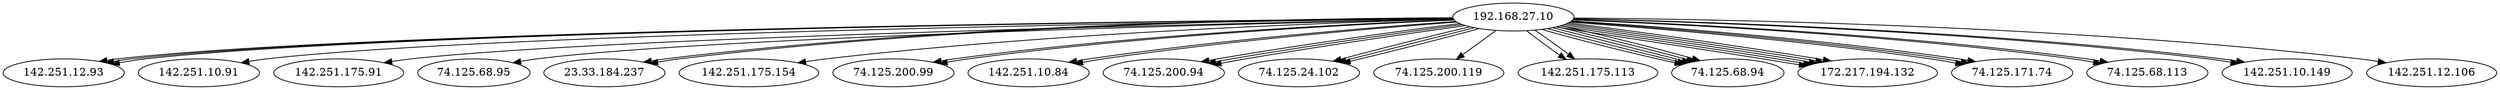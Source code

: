 digraph NWTraffic_update {
  "192.168.27.10" [degree=161, in_degree=0, out_degree=161, activity_score=1.00, total_connections=161];
  "142.251.12.93" [degree=3, in_degree=3, out_degree=0, activity_score=0.27, total_connections=3];
  "192.168.27.10" -> "142.251.12.93" [protocol_UNKNOWN=0.00,protocol_TCP=1.00,protocol_UDP=0.00,protocol_ICMP=0.00,timestamp_sin=0.69,timestamp_cos=-0.72,src_port_type=0.50,dst_port_type=0.00,conn_state_successful=0.00,conn_state_rejected_reset=1.00,conn_state_partial=0.00,conn_state_suspicious=0.00,conn_state_other=0.00,local_orig=1.00,local_resp=0.00,history_length=0.30,orig_bytes=0.00,resp_bytes=0.00,orig_pkts=0.08,resp_pkts=0.05,orig_ip_bytes=0.33,resp_ip_bytes=0.28,service_HTTP=0.00,service_FTP=0.00,service_SSH=0.00,service_DNS=0.00,service_UNKNOWN=1.00  ];
  "192.168.27.10" [degree=161, in_degree=0, out_degree=161, activity_score=1.00, total_connections=161];
  "142.251.10.91" [degree=1, in_degree=1, out_degree=0, activity_score=0.10, total_connections=1];
  "192.168.27.10" -> "142.251.10.91" [protocol_UNKNOWN=0.00,protocol_TCP=1.00,protocol_UDP=0.00,protocol_ICMP=0.00,timestamp_sin=0.69,timestamp_cos=-0.72,src_port_type=1.00,dst_port_type=0.00,conn_state_successful=0.00,conn_state_rejected_reset=1.00,conn_state_partial=0.00,conn_state_suspicious=0.00,conn_state_other=0.00,local_orig=1.00,local_resp=0.00,history_length=0.30,orig_bytes=0.00,resp_bytes=0.00,orig_pkts=0.08,resp_pkts=0.05,orig_ip_bytes=0.33,resp_ip_bytes=0.28,service_HTTP=0.00,service_FTP=0.00,service_SSH=0.00,service_DNS=0.00,service_UNKNOWN=1.00  ];
  "192.168.27.10" [degree=161, in_degree=0, out_degree=161, activity_score=1.00, total_connections=161];
  "142.251.12.93" [degree=3, in_degree=3, out_degree=0, activity_score=0.27, total_connections=3];
  "192.168.27.10" -> "142.251.12.93" [protocol_UNKNOWN=0.00,protocol_TCP=1.00,protocol_UDP=0.00,protocol_ICMP=0.00,timestamp_sin=0.69,timestamp_cos=-0.72,src_port_type=0.50,dst_port_type=0.00,conn_state_successful=1.00,conn_state_rejected_reset=0.00,conn_state_partial=0.00,conn_state_suspicious=0.00,conn_state_other=0.00,local_orig=1.00,local_resp=0.00,history_length=0.80,orig_bytes=0.57,resp_bytes=0.66,orig_pkts=0.22,resp_pkts=0.22,orig_ip_bytes=0.59,resp_ip_bytes=0.67,service_HTTP=0.00,service_FTP=0.00,service_SSH=0.00,service_DNS=0.00,service_UNKNOWN=1.00  ];
  "192.168.27.10" [degree=161, in_degree=0, out_degree=161, activity_score=1.00, total_connections=161];
  "142.251.175.91" [degree=1, in_degree=1, out_degree=0, activity_score=0.10, total_connections=1];
  "192.168.27.10" -> "142.251.175.91" [protocol_UNKNOWN=0.00,protocol_TCP=1.00,protocol_UDP=0.00,protocol_ICMP=0.00,timestamp_sin=0.69,timestamp_cos=-0.72,src_port_type=0.50,dst_port_type=0.00,conn_state_successful=1.00,conn_state_rejected_reset=0.00,conn_state_partial=0.00,conn_state_suspicious=0.00,conn_state_other=0.00,local_orig=1.00,local_resp=0.00,history_length=0.90,orig_bytes=0.55,resp_bytes=0.65,orig_pkts=0.20,resp_pkts=0.21,orig_ip_bytes=0.57,resp_ip_bytes=0.66,service_HTTP=0.00,service_FTP=0.00,service_SSH=0.00,service_DNS=0.00,service_UNKNOWN=1.00  ];
  "192.168.27.10" [degree=161, in_degree=0, out_degree=161, activity_score=1.00, total_connections=161];
  "74.125.68.95" [degree=1, in_degree=1, out_degree=0, activity_score=0.10, total_connections=1];
  "192.168.27.10" -> "74.125.68.95" [protocol_UNKNOWN=0.00,protocol_TCP=1.00,protocol_UDP=0.00,protocol_ICMP=0.00,timestamp_sin=0.69,timestamp_cos=-0.72,src_port_type=0.50,dst_port_type=0.00,conn_state_successful=1.00,conn_state_rejected_reset=0.00,conn_state_partial=0.00,conn_state_suspicious=0.00,conn_state_other=0.00,local_orig=1.00,local_resp=0.00,history_length=0.90,orig_bytes=0.55,resp_bytes=0.63,orig_pkts=0.20,resp_pkts=0.20,orig_ip_bytes=0.57,resp_ip_bytes=0.64,service_HTTP=0.00,service_FTP=0.00,service_SSH=0.00,service_DNS=0.00,service_UNKNOWN=1.00  ];
  "192.168.27.10" [degree=161, in_degree=0, out_degree=161, activity_score=1.00, total_connections=161];
  "23.33.184.237" [degree=4, in_degree=4, out_degree=0, activity_score=0.34, total_connections=4];
  "192.168.27.10" -> "23.33.184.237" [protocol_UNKNOWN=0.00,protocol_TCP=1.00,protocol_UDP=0.00,protocol_ICMP=0.00,timestamp_sin=0.69,timestamp_cos=-0.72,src_port_type=0.50,dst_port_type=0.00,conn_state_successful=1.00,conn_state_rejected_reset=0.00,conn_state_partial=0.00,conn_state_suspicious=0.00,conn_state_other=0.00,local_orig=1.00,local_resp=0.00,history_length=0.60,orig_bytes=0.00,resp_bytes=0.00,orig_pkts=0.13,resp_pkts=0.10,orig_ip_bytes=0.40,resp_ip_bytes=0.35,service_HTTP=0.00,service_FTP=0.00,service_SSH=0.00,service_DNS=0.00,service_UNKNOWN=1.00  ];
  "192.168.27.10" [degree=161, in_degree=0, out_degree=161, activity_score=1.00, total_connections=161];
  "23.33.184.237" [degree=4, in_degree=4, out_degree=0, activity_score=0.34, total_connections=4];
  "192.168.27.10" -> "23.33.184.237" [protocol_UNKNOWN=0.00,protocol_TCP=1.00,protocol_UDP=0.00,protocol_ICMP=0.00,timestamp_sin=0.69,timestamp_cos=-0.72,src_port_type=0.50,dst_port_type=0.00,conn_state_successful=1.00,conn_state_rejected_reset=0.00,conn_state_partial=0.00,conn_state_suspicious=0.00,conn_state_other=0.00,local_orig=1.00,local_resp=0.00,history_length=0.60,orig_bytes=0.00,resp_bytes=0.00,orig_pkts=0.12,resp_pkts=0.10,orig_ip_bytes=0.38,resp_ip_bytes=0.35,service_HTTP=0.00,service_FTP=0.00,service_SSH=0.00,service_DNS=0.00,service_UNKNOWN=1.00  ];
  "192.168.27.10" [degree=161, in_degree=0, out_degree=161, activity_score=1.00, total_connections=161];
  "142.251.175.154" [degree=1, in_degree=1, out_degree=0, activity_score=0.10, total_connections=1];
  "192.168.27.10" -> "142.251.175.154" [protocol_UNKNOWN=0.00,protocol_TCP=1.00,protocol_UDP=0.00,protocol_ICMP=0.00,timestamp_sin=0.69,timestamp_cos=-0.72,src_port_type=0.50,dst_port_type=0.00,conn_state_successful=0.00,conn_state_rejected_reset=1.00,conn_state_partial=0.00,conn_state_suspicious=0.00,conn_state_other=0.00,local_orig=1.00,local_resp=0.00,history_length=0.30,orig_bytes=0.00,resp_bytes=0.00,orig_pkts=0.08,resp_pkts=0.05,orig_ip_bytes=0.33,resp_ip_bytes=0.28,service_HTTP=0.00,service_FTP=0.00,service_SSH=0.00,service_DNS=0.00,service_UNKNOWN=1.00  ];
  "192.168.27.10" [degree=161, in_degree=0, out_degree=161, activity_score=1.00, total_connections=161];
  "74.125.200.99" [degree=2, in_degree=2, out_degree=0, activity_score=0.19, total_connections=2];
  "192.168.27.10" -> "74.125.200.99" [protocol_UNKNOWN=0.00,protocol_TCP=1.00,protocol_UDP=0.00,protocol_ICMP=0.00,timestamp_sin=0.69,timestamp_cos=-0.72,src_port_type=1.00,dst_port_type=0.00,conn_state_successful=0.00,conn_state_rejected_reset=1.00,conn_state_partial=0.00,conn_state_suspicious=0.00,conn_state_other=0.00,local_orig=1.00,local_resp=0.00,history_length=0.60,orig_bytes=0.00,resp_bytes=0.00,orig_pkts=0.10,resp_pkts=0.10,orig_ip_bytes=0.36,resp_ip_bytes=0.35,service_HTTP=0.00,service_FTP=0.00,service_SSH=0.00,service_DNS=0.00,service_UNKNOWN=1.00  ];
  "192.168.27.10" [degree=161, in_degree=0, out_degree=161, activity_score=1.00, total_connections=161];
  "142.251.10.84" [degree=2, in_degree=2, out_degree=0, activity_score=0.19, total_connections=2];
  "192.168.27.10" -> "142.251.10.84" [protocol_UNKNOWN=0.00,protocol_TCP=1.00,protocol_UDP=0.00,protocol_ICMP=0.00,timestamp_sin=0.69,timestamp_cos=-0.72,src_port_type=0.50,dst_port_type=0.00,conn_state_successful=1.00,conn_state_rejected_reset=0.00,conn_state_partial=0.00,conn_state_suspicious=0.00,conn_state_other=0.00,local_orig=1.00,local_resp=0.00,history_length=0.90,orig_bytes=0.55,resp_bytes=0.63,orig_pkts=0.20,resp_pkts=0.19,orig_ip_bytes=0.57,resp_ip_bytes=0.63,service_HTTP=0.00,service_FTP=0.00,service_SSH=0.00,service_DNS=0.00,service_UNKNOWN=1.00  ];
  "192.168.27.10" [degree=161, in_degree=0, out_degree=161, activity_score=1.00, total_connections=161];
  "142.251.12.93" [degree=3, in_degree=3, out_degree=0, activity_score=0.27, total_connections=3];
  "192.168.27.10" -> "142.251.12.93" [protocol_UNKNOWN=0.00,protocol_TCP=1.00,protocol_UDP=0.00,protocol_ICMP=0.00,timestamp_sin=0.69,timestamp_cos=-0.72,src_port_type=0.50,dst_port_type=0.00,conn_state_successful=1.00,conn_state_rejected_reset=0.00,conn_state_partial=0.00,conn_state_suspicious=0.00,conn_state_other=0.00,local_orig=1.00,local_resp=0.00,history_length=0.90,orig_bytes=0.55,resp_bytes=0.65,orig_pkts=0.21,resp_pkts=0.21,orig_ip_bytes=0.57,resp_ip_bytes=0.66,service_HTTP=0.00,service_FTP=0.00,service_SSH=0.00,service_DNS=0.00,service_UNKNOWN=1.00  ];
  "192.168.27.10" [degree=161, in_degree=0, out_degree=161, activity_score=1.00, total_connections=161];
  "142.251.10.84" [degree=2, in_degree=2, out_degree=0, activity_score=0.19, total_connections=2];
  "192.168.27.10" -> "142.251.10.84" [protocol_UNKNOWN=0.00,protocol_TCP=1.00,protocol_UDP=0.00,protocol_ICMP=0.00,timestamp_sin=0.69,timestamp_cos=-0.72,src_port_type=0.50,dst_port_type=0.00,conn_state_successful=1.00,conn_state_rejected_reset=0.00,conn_state_partial=0.00,conn_state_suspicious=0.00,conn_state_other=0.00,local_orig=1.00,local_resp=0.00,history_length=0.80,orig_bytes=0.58,resp_bytes=0.66,orig_pkts=0.23,resp_pkts=0.23,orig_ip_bytes=0.60,resp_ip_bytes=0.67,service_HTTP=0.00,service_FTP=0.00,service_SSH=0.00,service_DNS=0.00,service_UNKNOWN=1.00  ];
  "192.168.27.10" [degree=161, in_degree=0, out_degree=161, activity_score=1.00, total_connections=161];
  "74.125.200.99" [degree=2, in_degree=2, out_degree=0, activity_score=0.19, total_connections=2];
  "192.168.27.10" -> "74.125.200.99" [protocol_UNKNOWN=0.00,protocol_TCP=1.00,protocol_UDP=0.00,protocol_ICMP=0.00,timestamp_sin=0.69,timestamp_cos=-0.72,src_port_type=1.00,dst_port_type=0.00,conn_state_successful=1.00,conn_state_rejected_reset=0.00,conn_state_partial=0.00,conn_state_suspicious=0.00,conn_state_other=0.00,local_orig=1.00,local_resp=0.00,history_length=0.90,orig_bytes=0.55,resp_bytes=0.63,orig_pkts=0.19,resp_pkts=0.19,orig_ip_bytes=0.57,resp_ip_bytes=0.63,service_HTTP=0.00,service_FTP=0.00,service_SSH=0.00,service_DNS=0.00,service_UNKNOWN=1.00  ];
  "192.168.27.10" [degree=161, in_degree=0, out_degree=161, activity_score=1.00, total_connections=161];
  "74.125.200.94" [degree=3, in_degree=3, out_degree=0, activity_score=0.27, total_connections=3];
  "192.168.27.10" -> "74.125.200.94" [protocol_UNKNOWN=0.00,protocol_TCP=1.00,protocol_UDP=0.00,protocol_ICMP=0.00,timestamp_sin=0.69,timestamp_cos=-0.72,src_port_type=0.50,dst_port_type=0.00,conn_state_successful=0.00,conn_state_rejected_reset=1.00,conn_state_partial=0.00,conn_state_suspicious=0.00,conn_state_other=0.00,local_orig=1.00,local_resp=0.00,history_length=0.30,orig_bytes=0.00,resp_bytes=0.00,orig_pkts=0.08,resp_pkts=0.05,orig_ip_bytes=0.33,resp_ip_bytes=0.28,service_HTTP=0.00,service_FTP=0.00,service_SSH=0.00,service_DNS=0.00,service_UNKNOWN=1.00  ];
  "192.168.27.10" [degree=161, in_degree=0, out_degree=161, activity_score=1.00, total_connections=161];
  "74.125.200.94" [degree=3, in_degree=3, out_degree=0, activity_score=0.27, total_connections=3];
  "192.168.27.10" -> "74.125.200.94" [protocol_UNKNOWN=0.00,protocol_TCP=1.00,protocol_UDP=0.00,protocol_ICMP=0.00,timestamp_sin=0.69,timestamp_cos=-0.72,src_port_type=0.50,dst_port_type=0.00,conn_state_successful=1.00,conn_state_rejected_reset=0.00,conn_state_partial=0.00,conn_state_suspicious=0.00,conn_state_other=0.00,local_orig=1.00,local_resp=0.00,history_length=0.80,orig_bytes=0.55,resp_bytes=0.63,orig_pkts=0.20,resp_pkts=0.19,orig_ip_bytes=0.57,resp_ip_bytes=0.63,service_HTTP=0.00,service_FTP=0.00,service_SSH=0.00,service_DNS=0.00,service_UNKNOWN=1.00  ];
  "192.168.27.10" [degree=161, in_degree=0, out_degree=161, activity_score=1.00, total_connections=161];
  "74.125.24.102" [degree=3, in_degree=3, out_degree=0, activity_score=0.27, total_connections=3];
  "192.168.27.10" -> "74.125.24.102" [protocol_UNKNOWN=0.00,protocol_TCP=1.00,protocol_UDP=0.00,protocol_ICMP=0.00,timestamp_sin=0.69,timestamp_cos=-0.72,src_port_type=0.50,dst_port_type=0.00,conn_state_successful=1.00,conn_state_rejected_reset=0.00,conn_state_partial=0.00,conn_state_suspicious=0.00,conn_state_other=0.00,local_orig=1.00,local_resp=0.00,history_length=0.90,orig_bytes=0.55,resp_bytes=0.65,orig_pkts=0.20,resp_pkts=0.20,orig_ip_bytes=0.57,resp_ip_bytes=0.66,service_HTTP=0.00,service_FTP=0.00,service_SSH=0.00,service_DNS=0.00,service_UNKNOWN=1.00  ];
  "192.168.27.10" [degree=161, in_degree=0, out_degree=161, activity_score=1.00, total_connections=161];
  "74.125.24.102" [degree=3, in_degree=3, out_degree=0, activity_score=0.27, total_connections=3];
  "192.168.27.10" -> "74.125.24.102" [protocol_UNKNOWN=0.00,protocol_TCP=1.00,protocol_UDP=0.00,protocol_ICMP=0.00,timestamp_sin=0.69,timestamp_cos=-0.72,src_port_type=0.50,dst_port_type=0.00,conn_state_successful=1.00,conn_state_rejected_reset=0.00,conn_state_partial=0.00,conn_state_suspicious=0.00,conn_state_other=0.00,local_orig=1.00,local_resp=0.00,history_length=0.90,orig_bytes=0.55,resp_bytes=0.65,orig_pkts=0.20,resp_pkts=0.20,orig_ip_bytes=0.57,resp_ip_bytes=0.66,service_HTTP=0.00,service_FTP=0.00,service_SSH=0.00,service_DNS=0.00,service_UNKNOWN=1.00  ];
  "192.168.27.10" [degree=161, in_degree=0, out_degree=161, activity_score=1.00, total_connections=161];
  "74.125.24.102" [degree=3, in_degree=3, out_degree=0, activity_score=0.27, total_connections=3];
  "192.168.27.10" -> "74.125.24.102" [protocol_UNKNOWN=0.00,protocol_TCP=1.00,protocol_UDP=0.00,protocol_ICMP=0.00,timestamp_sin=0.69,timestamp_cos=-0.72,src_port_type=0.50,dst_port_type=0.00,conn_state_successful=1.00,conn_state_rejected_reset=0.00,conn_state_partial=0.00,conn_state_suspicious=0.00,conn_state_other=0.00,local_orig=1.00,local_resp=0.00,history_length=0.90,orig_bytes=0.55,resp_bytes=0.65,orig_pkts=0.20,resp_pkts=0.20,orig_ip_bytes=0.57,resp_ip_bytes=0.66,service_HTTP=0.00,service_FTP=0.00,service_SSH=0.00,service_DNS=0.00,service_UNKNOWN=1.00  ];
  "192.168.27.10" [degree=161, in_degree=0, out_degree=161, activity_score=1.00, total_connections=161];
  "74.125.200.94" [degree=3, in_degree=3, out_degree=0, activity_score=0.27, total_connections=3];
  "192.168.27.10" -> "74.125.200.94" [protocol_UNKNOWN=0.00,protocol_TCP=1.00,protocol_UDP=0.00,protocol_ICMP=0.00,timestamp_sin=0.69,timestamp_cos=-0.72,src_port_type=0.50,dst_port_type=0.00,conn_state_successful=1.00,conn_state_rejected_reset=0.00,conn_state_partial=0.00,conn_state_suspicious=0.00,conn_state_other=0.00,local_orig=1.00,local_resp=0.00,history_length=0.80,orig_bytes=0.57,resp_bytes=0.64,orig_pkts=0.22,resp_pkts=0.21,orig_ip_bytes=0.59,resp_ip_bytes=0.64,service_HTTP=0.00,service_FTP=0.00,service_SSH=0.00,service_DNS=0.00,service_UNKNOWN=1.00  ];
  "192.168.27.10" [degree=161, in_degree=0, out_degree=161, activity_score=1.00, total_connections=161];
  "74.125.200.119" [degree=1, in_degree=1, out_degree=0, activity_score=0.10, total_connections=1];
  "192.168.27.10" -> "74.125.200.119" [protocol_UNKNOWN=0.00,protocol_TCP=1.00,protocol_UDP=0.00,protocol_ICMP=0.00,timestamp_sin=0.69,timestamp_cos=-0.72,src_port_type=0.50,dst_port_type=0.00,conn_state_successful=1.00,conn_state_rejected_reset=0.00,conn_state_partial=0.00,conn_state_suspicious=0.00,conn_state_other=0.00,local_orig=1.00,local_resp=0.00,history_length=0.90,orig_bytes=0.55,resp_bytes=0.63,orig_pkts=0.20,resp_pkts=0.20,orig_ip_bytes=0.57,resp_ip_bytes=0.64,service_HTTP=0.00,service_FTP=0.00,service_SSH=0.00,service_DNS=0.00,service_UNKNOWN=1.00  ];
  "192.168.27.10" [degree=161, in_degree=0, out_degree=161, activity_score=1.00, total_connections=161];
  "142.251.175.113" [degree=2, in_degree=2, out_degree=0, activity_score=0.19, total_connections=2];
  "192.168.27.10" -> "142.251.175.113" [protocol_UNKNOWN=0.00,protocol_TCP=1.00,protocol_UDP=0.00,protocol_ICMP=0.00,timestamp_sin=0.69,timestamp_cos=-0.72,src_port_type=1.00,dst_port_type=0.00,conn_state_successful=0.00,conn_state_rejected_reset=1.00,conn_state_partial=0.00,conn_state_suspicious=0.00,conn_state_other=0.00,local_orig=1.00,local_resp=0.00,history_length=0.80,orig_bytes=0.55,resp_bytes=0.65,orig_pkts=0.20,resp_pkts=0.20,orig_ip_bytes=0.57,resp_ip_bytes=0.66,service_HTTP=0.00,service_FTP=0.00,service_SSH=0.00,service_DNS=0.00,service_UNKNOWN=1.00  ];
  "192.168.27.10" [degree=161, in_degree=0, out_degree=161, activity_score=1.00, total_connections=161];
  "142.251.175.113" [degree=2, in_degree=2, out_degree=0, activity_score=0.19, total_connections=2];
  "192.168.27.10" -> "142.251.175.113" [protocol_UNKNOWN=0.00,protocol_TCP=1.00,protocol_UDP=0.00,protocol_ICMP=0.00,timestamp_sin=0.69,timestamp_cos=-0.72,src_port_type=1.00,dst_port_type=0.00,conn_state_successful=1.00,conn_state_rejected_reset=0.00,conn_state_partial=0.00,conn_state_suspicious=0.00,conn_state_other=0.00,local_orig=1.00,local_resp=0.00,history_length=0.80,orig_bytes=0.59,resp_bytes=0.68,orig_pkts=0.24,resp_pkts=0.25,orig_ip_bytes=0.61,resp_ip_bytes=0.68,service_HTTP=0.00,service_FTP=0.00,service_SSH=0.00,service_DNS=0.00,service_UNKNOWN=1.00  ];
  "192.168.27.10" [degree=161, in_degree=0, out_degree=161, activity_score=1.00, total_connections=161];
  "74.125.68.94" [degree=9, in_degree=9, out_degree=0, activity_score=0.61, total_connections=9];
  "192.168.27.10" -> "74.125.68.94" [protocol_UNKNOWN=0.00,protocol_TCP=1.00,protocol_UDP=0.00,protocol_ICMP=0.00,timestamp_sin=0.69,timestamp_cos=-0.72,src_port_type=0.50,dst_port_type=0.00,conn_state_successful=1.00,conn_state_rejected_reset=0.00,conn_state_partial=0.00,conn_state_suspicious=0.00,conn_state_other=0.00,local_orig=1.00,local_resp=0.00,history_length=0.90,orig_bytes=0.55,resp_bytes=0.63,orig_pkts=0.19,resp_pkts=0.19,orig_ip_bytes=0.57,resp_ip_bytes=0.63,service_HTTP=0.00,service_FTP=0.00,service_SSH=0.00,service_DNS=0.00,service_UNKNOWN=1.00  ];
  "192.168.27.10" [degree=161, in_degree=0, out_degree=161, activity_score=1.00, total_connections=161];
  "74.125.68.94" [degree=9, in_degree=9, out_degree=0, activity_score=0.61, total_connections=9];
  "192.168.27.10" -> "74.125.68.94" [protocol_UNKNOWN=0.00,protocol_TCP=1.00,protocol_UDP=0.00,protocol_ICMP=0.00,timestamp_sin=0.69,timestamp_cos=-0.72,src_port_type=0.50,dst_port_type=0.00,conn_state_successful=1.00,conn_state_rejected_reset=0.00,conn_state_partial=0.00,conn_state_suspicious=0.00,conn_state_other=0.00,local_orig=1.00,local_resp=0.00,history_length=0.90,orig_bytes=0.55,resp_bytes=0.63,orig_pkts=0.19,resp_pkts=0.19,orig_ip_bytes=0.57,resp_ip_bytes=0.63,service_HTTP=0.00,service_FTP=0.00,service_SSH=0.00,service_DNS=0.00,service_UNKNOWN=1.00  ];
  "192.168.27.10" [degree=161, in_degree=0, out_degree=161, activity_score=1.00, total_connections=161];
  "74.125.68.94" [degree=9, in_degree=9, out_degree=0, activity_score=0.61, total_connections=9];
  "192.168.27.10" -> "74.125.68.94" [protocol_UNKNOWN=0.00,protocol_TCP=1.00,protocol_UDP=0.00,protocol_ICMP=0.00,timestamp_sin=0.69,timestamp_cos=-0.72,src_port_type=0.50,dst_port_type=0.00,conn_state_successful=1.00,conn_state_rejected_reset=0.00,conn_state_partial=0.00,conn_state_suspicious=0.00,conn_state_other=0.00,local_orig=1.00,local_resp=0.00,history_length=0.90,orig_bytes=0.55,resp_bytes=0.63,orig_pkts=0.20,resp_pkts=0.20,orig_ip_bytes=0.57,resp_ip_bytes=0.63,service_HTTP=0.00,service_FTP=0.00,service_SSH=0.00,service_DNS=0.00,service_UNKNOWN=1.00  ];
  "192.168.27.10" [degree=161, in_degree=0, out_degree=161, activity_score=1.00, total_connections=161];
  "74.125.68.94" [degree=9, in_degree=9, out_degree=0, activity_score=0.61, total_connections=9];
  "192.168.27.10" -> "74.125.68.94" [protocol_UNKNOWN=0.00,protocol_TCP=1.00,protocol_UDP=0.00,protocol_ICMP=0.00,timestamp_sin=0.69,timestamp_cos=-0.72,src_port_type=0.50,dst_port_type=0.00,conn_state_successful=0.00,conn_state_rejected_reset=1.00,conn_state_partial=0.00,conn_state_suspicious=0.00,conn_state_other=0.00,local_orig=1.00,local_resp=0.00,history_length=0.30,orig_bytes=0.00,resp_bytes=0.00,orig_pkts=0.08,resp_pkts=0.05,orig_ip_bytes=0.33,resp_ip_bytes=0.28,service_HTTP=0.00,service_FTP=0.00,service_SSH=0.00,service_DNS=0.00,service_UNKNOWN=1.00  ];
  "192.168.27.10" [degree=161, in_degree=0, out_degree=161, activity_score=1.00, total_connections=161];
  "74.125.68.94" [degree=9, in_degree=9, out_degree=0, activity_score=0.61, total_connections=9];
  "192.168.27.10" -> "74.125.68.94" [protocol_UNKNOWN=0.00,protocol_TCP=1.00,protocol_UDP=0.00,protocol_ICMP=0.00,timestamp_sin=0.69,timestamp_cos=-0.72,src_port_type=0.50,dst_port_type=0.00,conn_state_successful=0.00,conn_state_rejected_reset=1.00,conn_state_partial=0.00,conn_state_suspicious=0.00,conn_state_other=0.00,local_orig=1.00,local_resp=0.00,history_length=0.80,orig_bytes=0.55,resp_bytes=0.63,orig_pkts=0.19,resp_pkts=0.19,orig_ip_bytes=0.57,resp_ip_bytes=0.63,service_HTTP=0.00,service_FTP=0.00,service_SSH=0.00,service_DNS=0.00,service_UNKNOWN=1.00  ];
  "192.168.27.10" [degree=161, in_degree=0, out_degree=161, activity_score=1.00, total_connections=161];
  "172.217.194.132" [degree=5, in_degree=5, out_degree=0, activity_score=0.41, total_connections=5];
  "192.168.27.10" -> "172.217.194.132" [protocol_UNKNOWN=0.00,protocol_TCP=1.00,protocol_UDP=0.00,protocol_ICMP=0.00,timestamp_sin=0.69,timestamp_cos=-0.72,src_port_type=1.00,dst_port_type=0.00,conn_state_successful=0.00,conn_state_rejected_reset=1.00,conn_state_partial=0.00,conn_state_suspicious=0.00,conn_state_other=0.00,local_orig=1.00,local_resp=0.00,history_length=0.70,orig_bytes=0.55,resp_bytes=0.67,orig_pkts=0.20,resp_pkts=0.21,orig_ip_bytes=0.57,resp_ip_bytes=0.68,service_HTTP=0.00,service_FTP=0.00,service_SSH=0.00,service_DNS=0.00,service_UNKNOWN=1.00  ];
  "192.168.27.10" [degree=161, in_degree=0, out_degree=161, activity_score=1.00, total_connections=161];
  "172.217.194.132" [degree=5, in_degree=5, out_degree=0, activity_score=0.41, total_connections=5];
  "192.168.27.10" -> "172.217.194.132" [protocol_UNKNOWN=0.00,protocol_TCP=1.00,protocol_UDP=0.00,protocol_ICMP=0.00,timestamp_sin=0.69,timestamp_cos=-0.72,src_port_type=1.00,dst_port_type=0.00,conn_state_successful=0.00,conn_state_rejected_reset=1.00,conn_state_partial=0.00,conn_state_suspicious=0.00,conn_state_other=0.00,local_orig=1.00,local_resp=0.00,history_length=0.70,orig_bytes=0.55,resp_bytes=0.67,orig_pkts=0.20,resp_pkts=0.21,orig_ip_bytes=0.57,resp_ip_bytes=0.68,service_HTTP=0.00,service_FTP=0.00,service_SSH=0.00,service_DNS=0.00,service_UNKNOWN=1.00  ];
  "192.168.27.10" [degree=161, in_degree=0, out_degree=161, activity_score=1.00, total_connections=161];
  "172.217.194.132" [degree=5, in_degree=5, out_degree=0, activity_score=0.41, total_connections=5];
  "192.168.27.10" -> "172.217.194.132" [protocol_UNKNOWN=0.00,protocol_TCP=1.00,protocol_UDP=0.00,protocol_ICMP=0.00,timestamp_sin=0.69,timestamp_cos=-0.72,src_port_type=1.00,dst_port_type=0.00,conn_state_successful=0.00,conn_state_rejected_reset=1.00,conn_state_partial=0.00,conn_state_suspicious=0.00,conn_state_other=0.00,local_orig=1.00,local_resp=0.00,history_length=0.70,orig_bytes=0.55,resp_bytes=0.67,orig_pkts=0.21,resp_pkts=0.21,orig_ip_bytes=0.57,resp_ip_bytes=0.68,service_HTTP=0.00,service_FTP=0.00,service_SSH=0.00,service_DNS=0.00,service_UNKNOWN=1.00  ];
  "192.168.27.10" [degree=161, in_degree=0, out_degree=161, activity_score=1.00, total_connections=161];
  "172.217.194.132" [degree=5, in_degree=5, out_degree=0, activity_score=0.41, total_connections=5];
  "192.168.27.10" -> "172.217.194.132" [protocol_UNKNOWN=0.00,protocol_TCP=1.00,protocol_UDP=0.00,protocol_ICMP=0.00,timestamp_sin=0.69,timestamp_cos=-0.72,src_port_type=1.00,dst_port_type=0.00,conn_state_successful=0.00,conn_state_rejected_reset=1.00,conn_state_partial=0.00,conn_state_suspicious=0.00,conn_state_other=0.00,local_orig=1.00,local_resp=0.00,history_length=0.70,orig_bytes=0.55,resp_bytes=0.67,orig_pkts=0.20,resp_pkts=0.21,orig_ip_bytes=0.57,resp_ip_bytes=0.68,service_HTTP=0.00,service_FTP=0.00,service_SSH=0.00,service_DNS=0.00,service_UNKNOWN=1.00  ];
  "192.168.27.10" [degree=161, in_degree=0, out_degree=161, activity_score=1.00, total_connections=161];
  "172.217.194.132" [degree=5, in_degree=5, out_degree=0, activity_score=0.41, total_connections=5];
  "192.168.27.10" -> "172.217.194.132" [protocol_UNKNOWN=0.00,protocol_TCP=1.00,protocol_UDP=0.00,protocol_ICMP=0.00,timestamp_sin=0.69,timestamp_cos=-0.72,src_port_type=1.00,dst_port_type=0.00,conn_state_successful=0.00,conn_state_rejected_reset=1.00,conn_state_partial=0.00,conn_state_suspicious=0.00,conn_state_other=0.00,local_orig=1.00,local_resp=0.00,history_length=0.80,orig_bytes=0.55,resp_bytes=0.67,orig_pkts=0.21,resp_pkts=0.21,orig_ip_bytes=0.57,resp_ip_bytes=0.68,service_HTTP=0.00,service_FTP=0.00,service_SSH=0.00,service_DNS=0.00,service_UNKNOWN=1.00  ];
  "192.168.27.10" [degree=161, in_degree=0, out_degree=161, activity_score=1.00, total_connections=161];
  "74.125.171.74" [degree=3, in_degree=3, out_degree=0, activity_score=0.27, total_connections=3];
  "192.168.27.10" -> "74.125.171.74" [protocol_UNKNOWN=0.00,protocol_TCP=1.00,protocol_UDP=0.00,protocol_ICMP=0.00,timestamp_sin=0.69,timestamp_cos=-0.72,src_port_type=0.50,dst_port_type=0.00,conn_state_successful=0.00,conn_state_rejected_reset=1.00,conn_state_partial=0.00,conn_state_suspicious=0.00,conn_state_other=0.00,local_orig=1.00,local_resp=0.00,history_length=0.30,orig_bytes=0.00,resp_bytes=0.00,orig_pkts=0.08,resp_pkts=0.05,orig_ip_bytes=0.33,resp_ip_bytes=0.28,service_HTTP=0.00,service_FTP=0.00,service_SSH=0.00,service_DNS=0.00,service_UNKNOWN=1.00  ];
  "192.168.27.10" [degree=161, in_degree=0, out_degree=161, activity_score=1.00, total_connections=161];
  "74.125.68.113" [degree=2, in_degree=2, out_degree=0, activity_score=0.19, total_connections=2];
  "192.168.27.10" -> "74.125.68.113" [protocol_UNKNOWN=0.00,protocol_TCP=1.00,protocol_UDP=0.00,protocol_ICMP=0.00,timestamp_sin=0.69,timestamp_cos=-0.72,src_port_type=1.00,dst_port_type=0.00,conn_state_successful=1.00,conn_state_rejected_reset=0.00,conn_state_partial=0.00,conn_state_suspicious=0.00,conn_state_other=0.00,local_orig=1.00,local_resp=0.00,history_length=0.90,orig_bytes=0.55,resp_bytes=0.65,orig_pkts=0.20,resp_pkts=0.20,orig_ip_bytes=0.57,resp_ip_bytes=0.66,service_HTTP=0.00,service_FTP=0.00,service_SSH=0.00,service_DNS=0.00,service_UNKNOWN=1.00  ];
  "192.168.27.10" [degree=161, in_degree=0, out_degree=161, activity_score=1.00, total_connections=161];
  "74.125.68.113" [degree=2, in_degree=2, out_degree=0, activity_score=0.19, total_connections=2];
  "192.168.27.10" -> "74.125.68.113" [protocol_UNKNOWN=0.00,protocol_TCP=1.00,protocol_UDP=0.00,protocol_ICMP=0.00,timestamp_sin=0.69,timestamp_cos=-0.72,src_port_type=1.00,dst_port_type=0.00,conn_state_successful=1.00,conn_state_rejected_reset=0.00,conn_state_partial=0.00,conn_state_suspicious=0.00,conn_state_other=0.00,local_orig=1.00,local_resp=0.00,history_length=0.80,orig_bytes=0.57,resp_bytes=0.74,orig_pkts=0.24,resp_pkts=0.26,orig_ip_bytes=0.59,resp_ip_bytes=0.74,service_HTTP=0.00,service_FTP=0.00,service_SSH=0.00,service_DNS=0.00,service_UNKNOWN=1.00  ];
  "192.168.27.10" [degree=161, in_degree=0, out_degree=161, activity_score=1.00, total_connections=161];
  "74.125.171.74" [degree=3, in_degree=3, out_degree=0, activity_score=0.27, total_connections=3];
  "192.168.27.10" -> "74.125.171.74" [protocol_UNKNOWN=0.00,protocol_TCP=1.00,protocol_UDP=0.00,protocol_ICMP=0.00,timestamp_sin=0.69,timestamp_cos=-0.72,src_port_type=0.50,dst_port_type=0.00,conn_state_successful=1.00,conn_state_rejected_reset=0.00,conn_state_partial=0.00,conn_state_suspicious=0.00,conn_state_other=0.00,local_orig=1.00,local_resp=0.00,history_length=0.80,orig_bytes=0.55,resp_bytes=0.61,orig_pkts=0.17,resp_pkts=0.18,orig_ip_bytes=0.56,resp_ip_bytes=0.62,service_HTTP=0.00,service_FTP=0.00,service_SSH=0.00,service_DNS=0.00,service_UNKNOWN=1.00  ];
  "192.168.27.10" [degree=161, in_degree=0, out_degree=161, activity_score=1.00, total_connections=161];
  "74.125.171.74" [degree=3, in_degree=3, out_degree=0, activity_score=0.27, total_connections=3];
  "192.168.27.10" -> "74.125.171.74" [protocol_UNKNOWN=0.00,protocol_TCP=1.00,protocol_UDP=0.00,protocol_ICMP=0.00,timestamp_sin=0.69,timestamp_cos=-0.72,src_port_type=0.50,dst_port_type=0.00,conn_state_successful=1.00,conn_state_rejected_reset=0.00,conn_state_partial=0.00,conn_state_suspicious=0.00,conn_state_other=0.00,local_orig=1.00,local_resp=0.00,history_length=0.80,orig_bytes=0.55,resp_bytes=0.61,orig_pkts=0.19,resp_pkts=0.18,orig_ip_bytes=0.57,resp_ip_bytes=0.62,service_HTTP=0.00,service_FTP=0.00,service_SSH=0.00,service_DNS=0.00,service_UNKNOWN=1.00  ];
  "192.168.27.10" [degree=161, in_degree=0, out_degree=161, activity_score=1.00, total_connections=161];
  "142.251.10.149" [degree=2, in_degree=2, out_degree=0, activity_score=0.19, total_connections=2];
  "192.168.27.10" -> "142.251.10.149" [protocol_UNKNOWN=0.00,protocol_TCP=1.00,protocol_UDP=0.00,protocol_ICMP=0.00,timestamp_sin=0.69,timestamp_cos=-0.73,src_port_type=0.50,dst_port_type=0.00,conn_state_successful=1.00,conn_state_rejected_reset=0.00,conn_state_partial=0.00,conn_state_suspicious=0.00,conn_state_other=0.00,local_orig=1.00,local_resp=0.00,history_length=0.90,orig_bytes=0.55,resp_bytes=0.63,orig_pkts=0.20,resp_pkts=0.19,orig_ip_bytes=0.57,resp_ip_bytes=0.64,service_HTTP=0.00,service_FTP=0.00,service_SSH=0.00,service_DNS=0.00,service_UNKNOWN=1.00  ];
  "192.168.27.10" [degree=161, in_degree=0, out_degree=161, activity_score=1.00, total_connections=161];
  "142.251.10.149" [degree=2, in_degree=2, out_degree=0, activity_score=0.19, total_connections=2];
  "192.168.27.10" -> "142.251.10.149" [protocol_UNKNOWN=0.00,protocol_TCP=1.00,protocol_UDP=0.00,protocol_ICMP=0.00,timestamp_sin=0.69,timestamp_cos=-0.73,src_port_type=0.50,dst_port_type=0.00,conn_state_successful=1.00,conn_state_rejected_reset=0.00,conn_state_partial=0.00,conn_state_suspicious=0.00,conn_state_other=0.00,local_orig=1.00,local_resp=0.00,history_length=0.80,orig_bytes=0.57,resp_bytes=0.64,orig_pkts=0.22,resp_pkts=0.22,orig_ip_bytes=0.59,resp_ip_bytes=0.64,service_HTTP=0.00,service_FTP=0.00,service_SSH=0.00,service_DNS=0.00,service_UNKNOWN=1.00  ];
  "192.168.27.10" [degree=161, in_degree=0, out_degree=161, activity_score=1.00, total_connections=161];
  "142.251.12.106" [degree=5, in_degree=5, out_degree=0, activity_score=0.41, total_connections=5];
  "192.168.27.10" -> "142.251.12.106" [protocol_UNKNOWN=0.00,protocol_TCP=1.00,protocol_UDP=0.00,protocol_ICMP=0.00,timestamp_sin=0.70,timestamp_cos=-0.71,src_port_type=1.00,dst_port_type=0.00,conn_state_successful=0.00,conn_state_rejected_reset=1.00,conn_state_partial=0.00,conn_state_suspicious=0.00,conn_state_other=0.00,local_orig=1.00,local_resp=0.00,history_length=0.70,orig_bytes=0.59,resp_bytes=0.72,orig_pkts=0.26,resp_pkts=0.27,orig_ip_bytes=0.62,resp_ip_bytes=0.72,service_HTTP=0.00,service_FTP=0.00,service_SSH=0.00,service_DNS=0.00,service_UNKNOWN=1.00  ];
}
